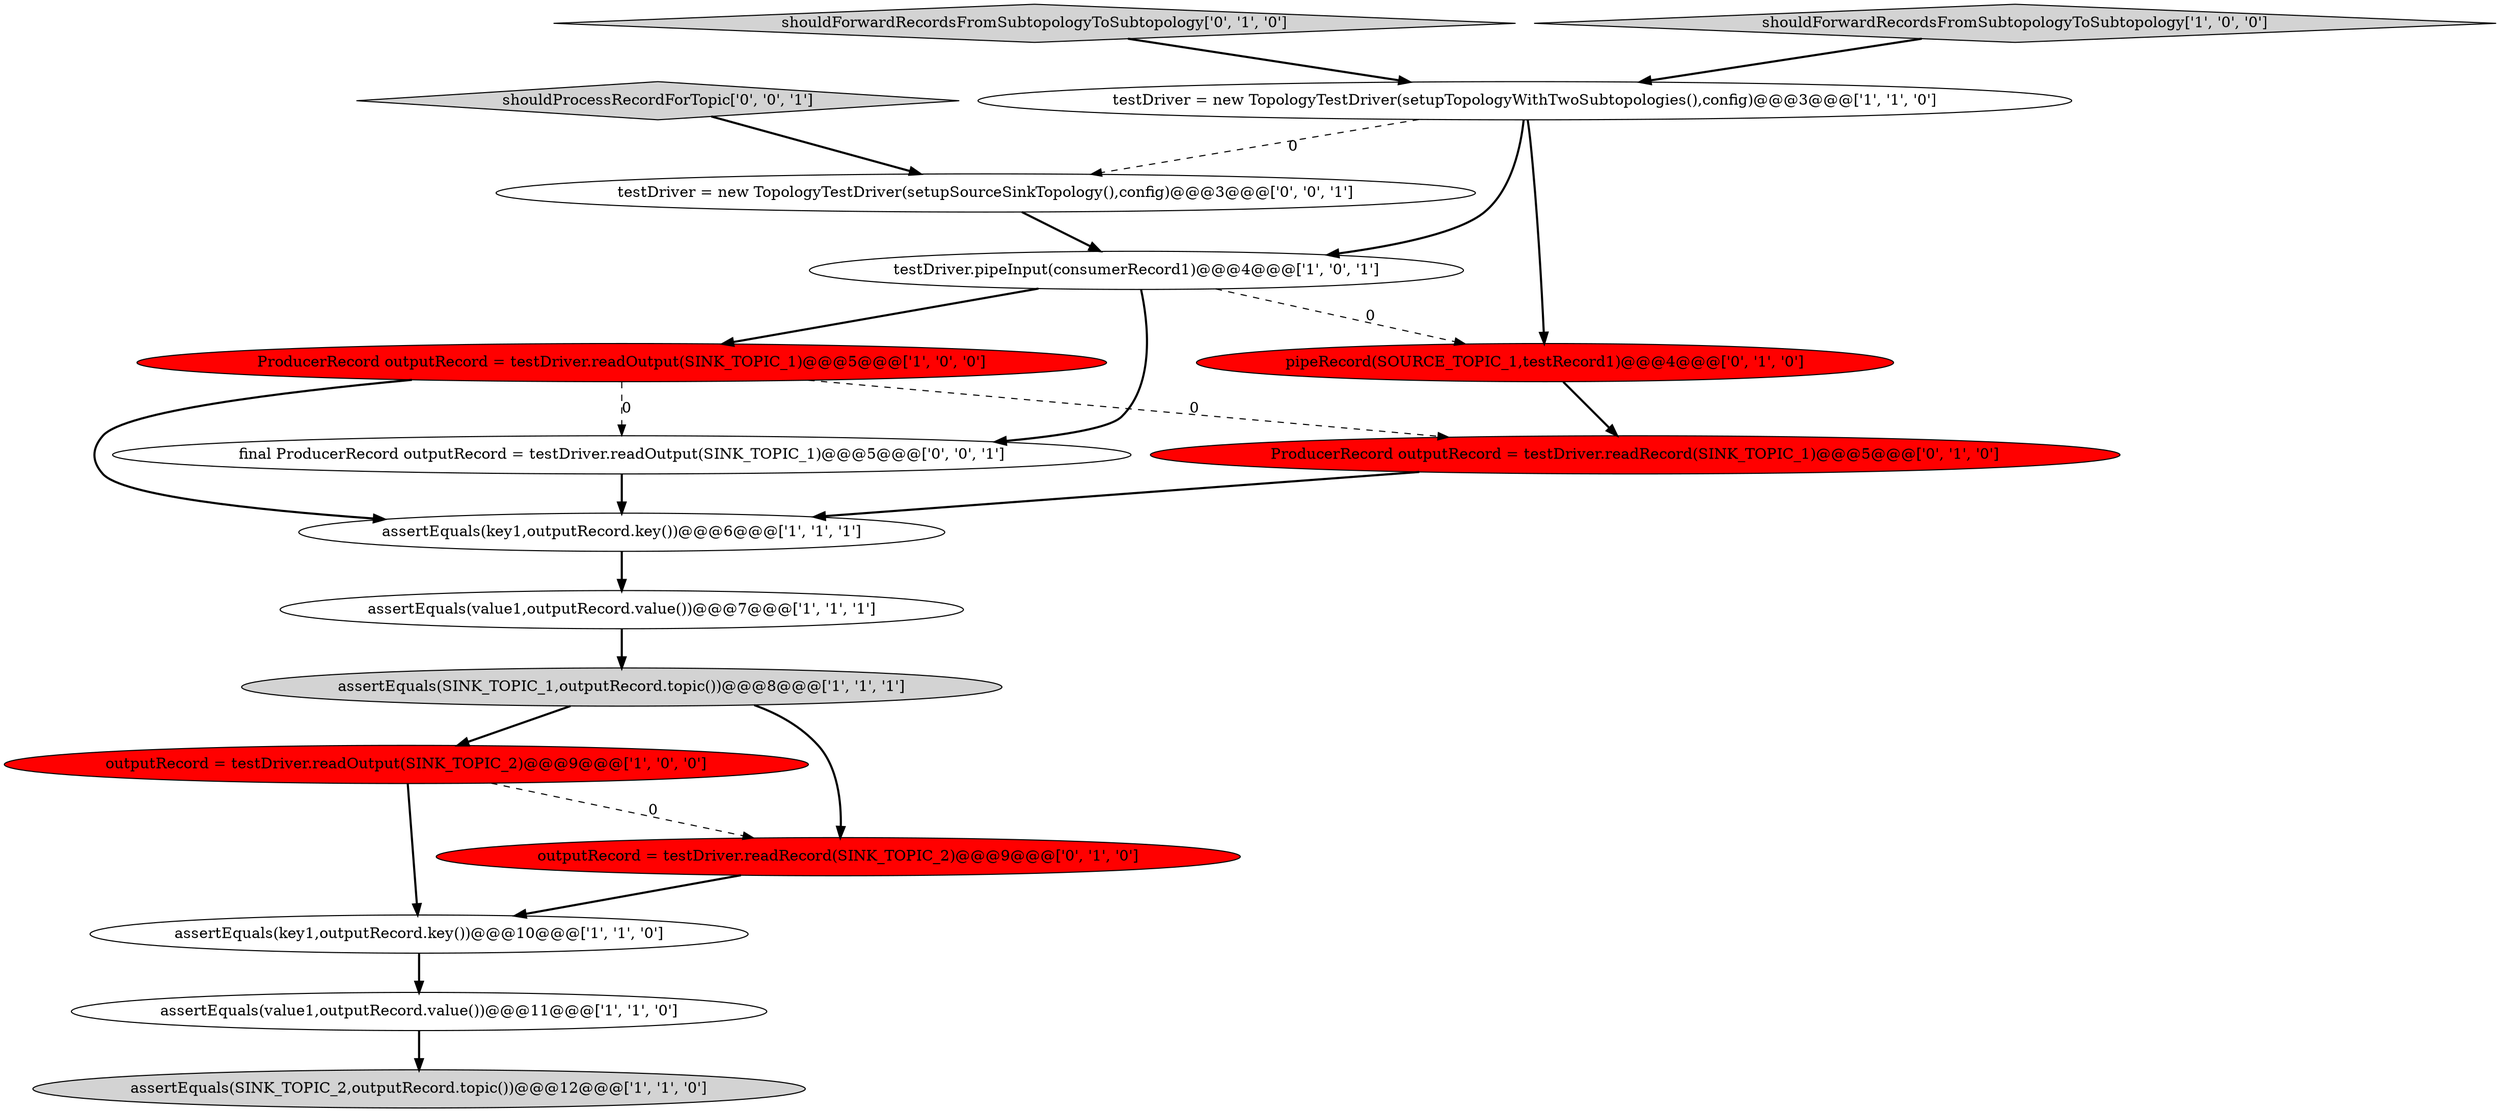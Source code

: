 digraph {
1 [style = filled, label = "assertEquals(key1,outputRecord.key())@@@6@@@['1', '1', '1']", fillcolor = white, shape = ellipse image = "AAA0AAABBB1BBB"];
16 [style = filled, label = "shouldProcessRecordForTopic['0', '0', '1']", fillcolor = lightgray, shape = diamond image = "AAA0AAABBB3BBB"];
11 [style = filled, label = "shouldForwardRecordsFromSubtopologyToSubtopology['0', '1', '0']", fillcolor = lightgray, shape = diamond image = "AAA0AAABBB2BBB"];
14 [style = filled, label = "pipeRecord(SOURCE_TOPIC_1,testRecord1)@@@4@@@['0', '1', '0']", fillcolor = red, shape = ellipse image = "AAA1AAABBB2BBB"];
8 [style = filled, label = "shouldForwardRecordsFromSubtopologyToSubtopology['1', '0', '0']", fillcolor = lightgray, shape = diamond image = "AAA0AAABBB1BBB"];
2 [style = filled, label = "assertEquals(value1,outputRecord.value())@@@11@@@['1', '1', '0']", fillcolor = white, shape = ellipse image = "AAA0AAABBB1BBB"];
10 [style = filled, label = "assertEquals(key1,outputRecord.key())@@@10@@@['1', '1', '0']", fillcolor = white, shape = ellipse image = "AAA0AAABBB1BBB"];
13 [style = filled, label = "outputRecord = testDriver.readRecord(SINK_TOPIC_2)@@@9@@@['0', '1', '0']", fillcolor = red, shape = ellipse image = "AAA1AAABBB2BBB"];
5 [style = filled, label = "outputRecord = testDriver.readOutput(SINK_TOPIC_2)@@@9@@@['1', '0', '0']", fillcolor = red, shape = ellipse image = "AAA1AAABBB1BBB"];
4 [style = filled, label = "assertEquals(value1,outputRecord.value())@@@7@@@['1', '1', '1']", fillcolor = white, shape = ellipse image = "AAA0AAABBB1BBB"];
17 [style = filled, label = "testDriver = new TopologyTestDriver(setupSourceSinkTopology(),config)@@@3@@@['0', '0', '1']", fillcolor = white, shape = ellipse image = "AAA0AAABBB3BBB"];
0 [style = filled, label = "testDriver.pipeInput(consumerRecord1)@@@4@@@['1', '0', '1']", fillcolor = white, shape = ellipse image = "AAA0AAABBB1BBB"];
15 [style = filled, label = "final ProducerRecord outputRecord = testDriver.readOutput(SINK_TOPIC_1)@@@5@@@['0', '0', '1']", fillcolor = white, shape = ellipse image = "AAA0AAABBB3BBB"];
3 [style = filled, label = "ProducerRecord outputRecord = testDriver.readOutput(SINK_TOPIC_1)@@@5@@@['1', '0', '0']", fillcolor = red, shape = ellipse image = "AAA1AAABBB1BBB"];
6 [style = filled, label = "testDriver = new TopologyTestDriver(setupTopologyWithTwoSubtopologies(),config)@@@3@@@['1', '1', '0']", fillcolor = white, shape = ellipse image = "AAA0AAABBB1BBB"];
12 [style = filled, label = "ProducerRecord outputRecord = testDriver.readRecord(SINK_TOPIC_1)@@@5@@@['0', '1', '0']", fillcolor = red, shape = ellipse image = "AAA1AAABBB2BBB"];
9 [style = filled, label = "assertEquals(SINK_TOPIC_1,outputRecord.topic())@@@8@@@['1', '1', '1']", fillcolor = lightgray, shape = ellipse image = "AAA0AAABBB1BBB"];
7 [style = filled, label = "assertEquals(SINK_TOPIC_2,outputRecord.topic())@@@12@@@['1', '1', '0']", fillcolor = lightgray, shape = ellipse image = "AAA0AAABBB1BBB"];
5->13 [style = dashed, label="0"];
0->3 [style = bold, label=""];
4->9 [style = bold, label=""];
5->10 [style = bold, label=""];
13->10 [style = bold, label=""];
1->4 [style = bold, label=""];
3->1 [style = bold, label=""];
11->6 [style = bold, label=""];
8->6 [style = bold, label=""];
6->0 [style = bold, label=""];
6->17 [style = dashed, label="0"];
16->17 [style = bold, label=""];
12->1 [style = bold, label=""];
0->15 [style = bold, label=""];
6->14 [style = bold, label=""];
0->14 [style = dashed, label="0"];
17->0 [style = bold, label=""];
3->12 [style = dashed, label="0"];
14->12 [style = bold, label=""];
9->5 [style = bold, label=""];
3->15 [style = dashed, label="0"];
10->2 [style = bold, label=""];
2->7 [style = bold, label=""];
9->13 [style = bold, label=""];
15->1 [style = bold, label=""];
}
